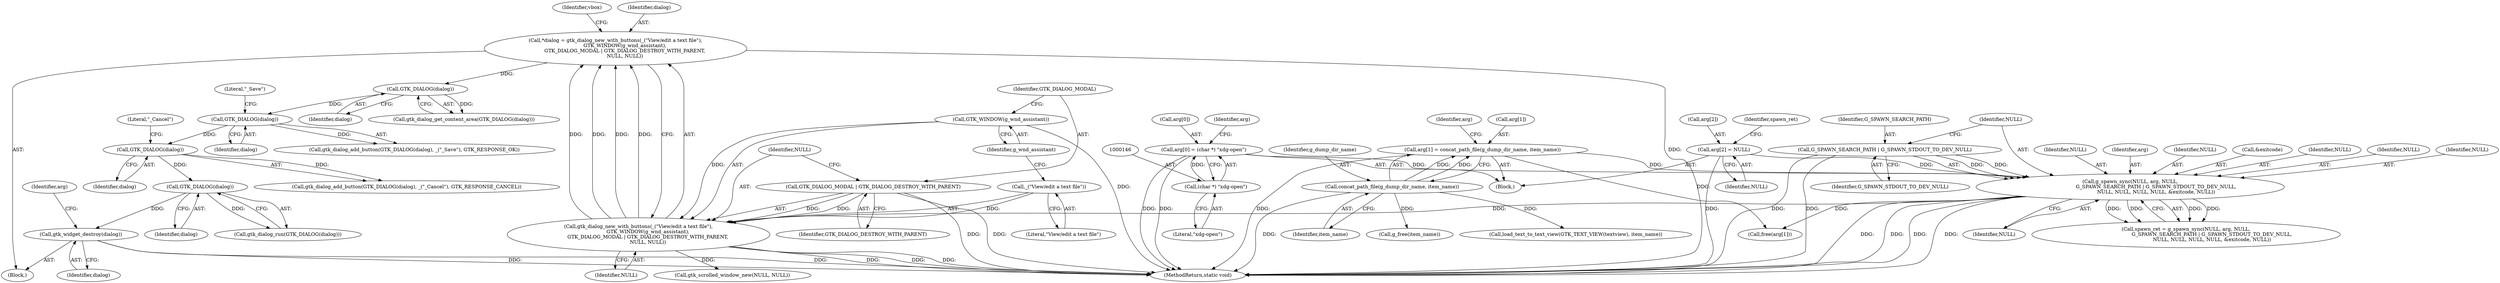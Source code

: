 digraph "0_libreport_257578a23d1537a2d235aaa2b1488ee4f818e360_1@pointer" {
"1000268" [label="(Call,gtk_widget_destroy(dialog))"];
"1000253" [label="(Call,GTK_DIALOG(dialog))"];
"1000222" [label="(Call,GTK_DIALOG(dialog))"];
"1000216" [label="(Call,GTK_DIALOG(dialog))"];
"1000203" [label="(Call,GTK_DIALOG(dialog))"];
"1000187" [label="(Call,*dialog = gtk_dialog_new_with_buttons(_(\"View/edit a text file\"),\n            GTK_WINDOW(g_wnd_assistant),\n            GTK_DIALOG_MODAL | GTK_DIALOG_DESTROY_WITH_PARENT,\n            NULL, NULL))"];
"1000189" [label="(Call,gtk_dialog_new_with_buttons(_(\"View/edit a text file\"),\n            GTK_WINDOW(g_wnd_assistant),\n            GTK_DIALOG_MODAL | GTK_DIALOG_DESTROY_WITH_PARENT,\n            NULL, NULL))"];
"1000190" [label="(Call,_(\"View/edit a text file\"))"];
"1000192" [label="(Call,GTK_WINDOW(g_wnd_assistant))"];
"1000194" [label="(Call,GTK_DIALOG_MODAL | GTK_DIALOG_DESTROY_WITH_PARENT)"];
"1000163" [label="(Call,g_spawn_sync(NULL, arg, NULL,\n                                 G_SPAWN_SEARCH_PATH | G_SPAWN_STDOUT_TO_DEV_NULL,\n                                 NULL, NULL, NULL, NULL, &exitcode, NULL))"];
"1000141" [label="(Call,arg[0] = (char *) \"xdg-open\")"];
"1000145" [label="(Call,(char *) \"xdg-open\")"];
"1000148" [label="(Call,arg[1] = concat_path_file(g_dump_dir_name, item_name))"];
"1000152" [label="(Call,concat_path_file(g_dump_dir_name, item_name))"];
"1000155" [label="(Call,arg[2] = NULL)"];
"1000167" [label="(Call,G_SPAWN_SEARCH_PATH | G_SPAWN_STDOUT_TO_DEV_NULL)"];
"1000253" [label="(Call,GTK_DIALOG(dialog))"];
"1000171" [label="(Identifier,NULL)"];
"1000252" [label="(Call,gtk_dialog_run(GTK_DIALOG(dialog)))"];
"1000148" [label="(Call,arg[1] = concat_path_file(g_dump_dir_name, item_name))"];
"1000198" [label="(Identifier,NULL)"];
"1000269" [label="(Identifier,dialog)"];
"1000215" [label="(Call,gtk_dialog_add_button(GTK_DIALOG(dialog), _(\"_Save\"), GTK_RESPONSE_OK))"];
"1000167" [label="(Call,G_SPAWN_SEARCH_PATH | G_SPAWN_STDOUT_TO_DEV_NULL)"];
"1000154" [label="(Identifier,item_name)"];
"1000141" [label="(Call,arg[0] = (char *) \"xdg-open\")"];
"1000219" [label="(Literal,\"_Save\")"];
"1000185" [label="(Block,)"];
"1000155" [label="(Call,arg[2] = NULL)"];
"1000204" [label="(Identifier,dialog)"];
"1000165" [label="(Identifier,arg)"];
"1000172" [label="(Identifier,NULL)"];
"1000254" [label="(Identifier,dialog)"];
"1000161" [label="(Call,spawn_ret = g_spawn_sync(NULL, arg, NULL,\n                                 G_SPAWN_SEARCH_PATH | G_SPAWN_STDOUT_TO_DEV_NULL,\n                                 NULL, NULL, NULL, NULL, &exitcode, NULL))"];
"1000174" [label="(Call,&exitcode)"];
"1000162" [label="(Identifier,spawn_ret)"];
"1000201" [label="(Identifier,vbox)"];
"1000170" [label="(Identifier,NULL)"];
"1000166" [label="(Identifier,NULL)"];
"1000270" [label="(Call,free(arg[1]))"];
"1000163" [label="(Call,g_spawn_sync(NULL, arg, NULL,\n                                 G_SPAWN_SEARCH_PATH | G_SPAWN_STDOUT_TO_DEV_NULL,\n                                 NULL, NULL, NULL, NULL, &exitcode, NULL))"];
"1000246" [label="(Call,load_text_to_text_view(GTK_TEXT_VIEW(textview), item_name))"];
"1000195" [label="(Identifier,GTK_DIALOG_MODAL)"];
"1000217" [label="(Identifier,dialog)"];
"1000203" [label="(Call,GTK_DIALOG(dialog))"];
"1000197" [label="(Identifier,NULL)"];
"1000222" [label="(Call,GTK_DIALOG(dialog))"];
"1000188" [label="(Identifier,dialog)"];
"1000149" [label="(Call,arg[1])"];
"1000192" [label="(Call,GTK_WINDOW(g_wnd_assistant))"];
"1000159" [label="(Identifier,NULL)"];
"1000173" [label="(Identifier,NULL)"];
"1000221" [label="(Call,gtk_dialog_add_button(GTK_DIALOG(dialog), _(\"_Cancel\"), GTK_RESPONSE_CANCEL))"];
"1000147" [label="(Literal,\"xdg-open\")"];
"1000152" [label="(Call,concat_path_file(g_dump_dir_name, item_name))"];
"1000176" [label="(Identifier,NULL)"];
"1000268" [label="(Call,gtk_widget_destroy(dialog))"];
"1000223" [label="(Identifier,dialog)"];
"1000272" [label="(Identifier,arg)"];
"1000164" [label="(Identifier,NULL)"];
"1000194" [label="(Call,GTK_DIALOG_MODAL | GTK_DIALOG_DESTROY_WITH_PARENT)"];
"1000193" [label="(Identifier,g_wnd_assistant)"];
"1000111" [label="(Block,)"];
"1000189" [label="(Call,gtk_dialog_new_with_buttons(_(\"View/edit a text file\"),\n            GTK_WINDOW(g_wnd_assistant),\n            GTK_DIALOG_MODAL | GTK_DIALOG_DESTROY_WITH_PARENT,\n            NULL, NULL))"];
"1000191" [label="(Literal,\"View/edit a text file\")"];
"1000157" [label="(Identifier,arg)"];
"1000275" [label="(Call,g_free(item_name))"];
"1000145" [label="(Call,(char *) \"xdg-open\")"];
"1000208" [label="(Call,gtk_scrolled_window_new(NULL, NULL))"];
"1000216" [label="(Call,GTK_DIALOG(dialog))"];
"1000169" [label="(Identifier,G_SPAWN_STDOUT_TO_DEV_NULL)"];
"1000156" [label="(Call,arg[2])"];
"1000153" [label="(Identifier,g_dump_dir_name)"];
"1000196" [label="(Identifier,GTK_DIALOG_DESTROY_WITH_PARENT)"];
"1000187" [label="(Call,*dialog = gtk_dialog_new_with_buttons(_(\"View/edit a text file\"),\n            GTK_WINDOW(g_wnd_assistant),\n            GTK_DIALOG_MODAL | GTK_DIALOG_DESTROY_WITH_PARENT,\n            NULL, NULL))"];
"1000142" [label="(Call,arg[0])"];
"1000168" [label="(Identifier,G_SPAWN_SEARCH_PATH)"];
"1000190" [label="(Call,_(\"View/edit a text file\"))"];
"1000277" [label="(MethodReturn,static void)"];
"1000202" [label="(Call,gtk_dialog_get_content_area(GTK_DIALOG(dialog)))"];
"1000150" [label="(Identifier,arg)"];
"1000225" [label="(Literal,\"_Cancel\")"];
"1000268" -> "1000185"  [label="AST: "];
"1000268" -> "1000269"  [label="CFG: "];
"1000269" -> "1000268"  [label="AST: "];
"1000272" -> "1000268"  [label="CFG: "];
"1000268" -> "1000277"  [label="DDG: "];
"1000268" -> "1000277"  [label="DDG: "];
"1000253" -> "1000268"  [label="DDG: "];
"1000253" -> "1000252"  [label="AST: "];
"1000253" -> "1000254"  [label="CFG: "];
"1000254" -> "1000253"  [label="AST: "];
"1000252" -> "1000253"  [label="CFG: "];
"1000253" -> "1000252"  [label="DDG: "];
"1000222" -> "1000253"  [label="DDG: "];
"1000222" -> "1000221"  [label="AST: "];
"1000222" -> "1000223"  [label="CFG: "];
"1000223" -> "1000222"  [label="AST: "];
"1000225" -> "1000222"  [label="CFG: "];
"1000222" -> "1000221"  [label="DDG: "];
"1000216" -> "1000222"  [label="DDG: "];
"1000216" -> "1000215"  [label="AST: "];
"1000216" -> "1000217"  [label="CFG: "];
"1000217" -> "1000216"  [label="AST: "];
"1000219" -> "1000216"  [label="CFG: "];
"1000216" -> "1000215"  [label="DDG: "];
"1000203" -> "1000216"  [label="DDG: "];
"1000203" -> "1000202"  [label="AST: "];
"1000203" -> "1000204"  [label="CFG: "];
"1000204" -> "1000203"  [label="AST: "];
"1000202" -> "1000203"  [label="CFG: "];
"1000203" -> "1000202"  [label="DDG: "];
"1000187" -> "1000203"  [label="DDG: "];
"1000187" -> "1000185"  [label="AST: "];
"1000187" -> "1000189"  [label="CFG: "];
"1000188" -> "1000187"  [label="AST: "];
"1000189" -> "1000187"  [label="AST: "];
"1000201" -> "1000187"  [label="CFG: "];
"1000187" -> "1000277"  [label="DDG: "];
"1000189" -> "1000187"  [label="DDG: "];
"1000189" -> "1000187"  [label="DDG: "];
"1000189" -> "1000187"  [label="DDG: "];
"1000189" -> "1000187"  [label="DDG: "];
"1000189" -> "1000198"  [label="CFG: "];
"1000190" -> "1000189"  [label="AST: "];
"1000192" -> "1000189"  [label="AST: "];
"1000194" -> "1000189"  [label="AST: "];
"1000197" -> "1000189"  [label="AST: "];
"1000198" -> "1000189"  [label="AST: "];
"1000189" -> "1000277"  [label="DDG: "];
"1000189" -> "1000277"  [label="DDG: "];
"1000189" -> "1000277"  [label="DDG: "];
"1000190" -> "1000189"  [label="DDG: "];
"1000192" -> "1000189"  [label="DDG: "];
"1000194" -> "1000189"  [label="DDG: "];
"1000194" -> "1000189"  [label="DDG: "];
"1000163" -> "1000189"  [label="DDG: "];
"1000189" -> "1000208"  [label="DDG: "];
"1000190" -> "1000191"  [label="CFG: "];
"1000191" -> "1000190"  [label="AST: "];
"1000193" -> "1000190"  [label="CFG: "];
"1000192" -> "1000193"  [label="CFG: "];
"1000193" -> "1000192"  [label="AST: "];
"1000195" -> "1000192"  [label="CFG: "];
"1000192" -> "1000277"  [label="DDG: "];
"1000194" -> "1000196"  [label="CFG: "];
"1000195" -> "1000194"  [label="AST: "];
"1000196" -> "1000194"  [label="AST: "];
"1000197" -> "1000194"  [label="CFG: "];
"1000194" -> "1000277"  [label="DDG: "];
"1000194" -> "1000277"  [label="DDG: "];
"1000163" -> "1000161"  [label="AST: "];
"1000163" -> "1000176"  [label="CFG: "];
"1000164" -> "1000163"  [label="AST: "];
"1000165" -> "1000163"  [label="AST: "];
"1000166" -> "1000163"  [label="AST: "];
"1000167" -> "1000163"  [label="AST: "];
"1000170" -> "1000163"  [label="AST: "];
"1000171" -> "1000163"  [label="AST: "];
"1000172" -> "1000163"  [label="AST: "];
"1000173" -> "1000163"  [label="AST: "];
"1000174" -> "1000163"  [label="AST: "];
"1000176" -> "1000163"  [label="AST: "];
"1000161" -> "1000163"  [label="CFG: "];
"1000163" -> "1000277"  [label="DDG: "];
"1000163" -> "1000277"  [label="DDG: "];
"1000163" -> "1000277"  [label="DDG: "];
"1000163" -> "1000277"  [label="DDG: "];
"1000163" -> "1000161"  [label="DDG: "];
"1000163" -> "1000161"  [label="DDG: "];
"1000163" -> "1000161"  [label="DDG: "];
"1000163" -> "1000161"  [label="DDG: "];
"1000141" -> "1000163"  [label="DDG: "];
"1000148" -> "1000163"  [label="DDG: "];
"1000155" -> "1000163"  [label="DDG: "];
"1000167" -> "1000163"  [label="DDG: "];
"1000167" -> "1000163"  [label="DDG: "];
"1000163" -> "1000270"  [label="DDG: "];
"1000141" -> "1000111"  [label="AST: "];
"1000141" -> "1000145"  [label="CFG: "];
"1000142" -> "1000141"  [label="AST: "];
"1000145" -> "1000141"  [label="AST: "];
"1000150" -> "1000141"  [label="CFG: "];
"1000141" -> "1000277"  [label="DDG: "];
"1000141" -> "1000277"  [label="DDG: "];
"1000145" -> "1000141"  [label="DDG: "];
"1000145" -> "1000147"  [label="CFG: "];
"1000146" -> "1000145"  [label="AST: "];
"1000147" -> "1000145"  [label="AST: "];
"1000148" -> "1000111"  [label="AST: "];
"1000148" -> "1000152"  [label="CFG: "];
"1000149" -> "1000148"  [label="AST: "];
"1000152" -> "1000148"  [label="AST: "];
"1000157" -> "1000148"  [label="CFG: "];
"1000148" -> "1000277"  [label="DDG: "];
"1000152" -> "1000148"  [label="DDG: "];
"1000152" -> "1000148"  [label="DDG: "];
"1000148" -> "1000270"  [label="DDG: "];
"1000152" -> "1000154"  [label="CFG: "];
"1000153" -> "1000152"  [label="AST: "];
"1000154" -> "1000152"  [label="AST: "];
"1000152" -> "1000277"  [label="DDG: "];
"1000152" -> "1000246"  [label="DDG: "];
"1000152" -> "1000275"  [label="DDG: "];
"1000155" -> "1000111"  [label="AST: "];
"1000155" -> "1000159"  [label="CFG: "];
"1000156" -> "1000155"  [label="AST: "];
"1000159" -> "1000155"  [label="AST: "];
"1000162" -> "1000155"  [label="CFG: "];
"1000155" -> "1000277"  [label="DDG: "];
"1000167" -> "1000169"  [label="CFG: "];
"1000168" -> "1000167"  [label="AST: "];
"1000169" -> "1000167"  [label="AST: "];
"1000170" -> "1000167"  [label="CFG: "];
"1000167" -> "1000277"  [label="DDG: "];
"1000167" -> "1000277"  [label="DDG: "];
}
